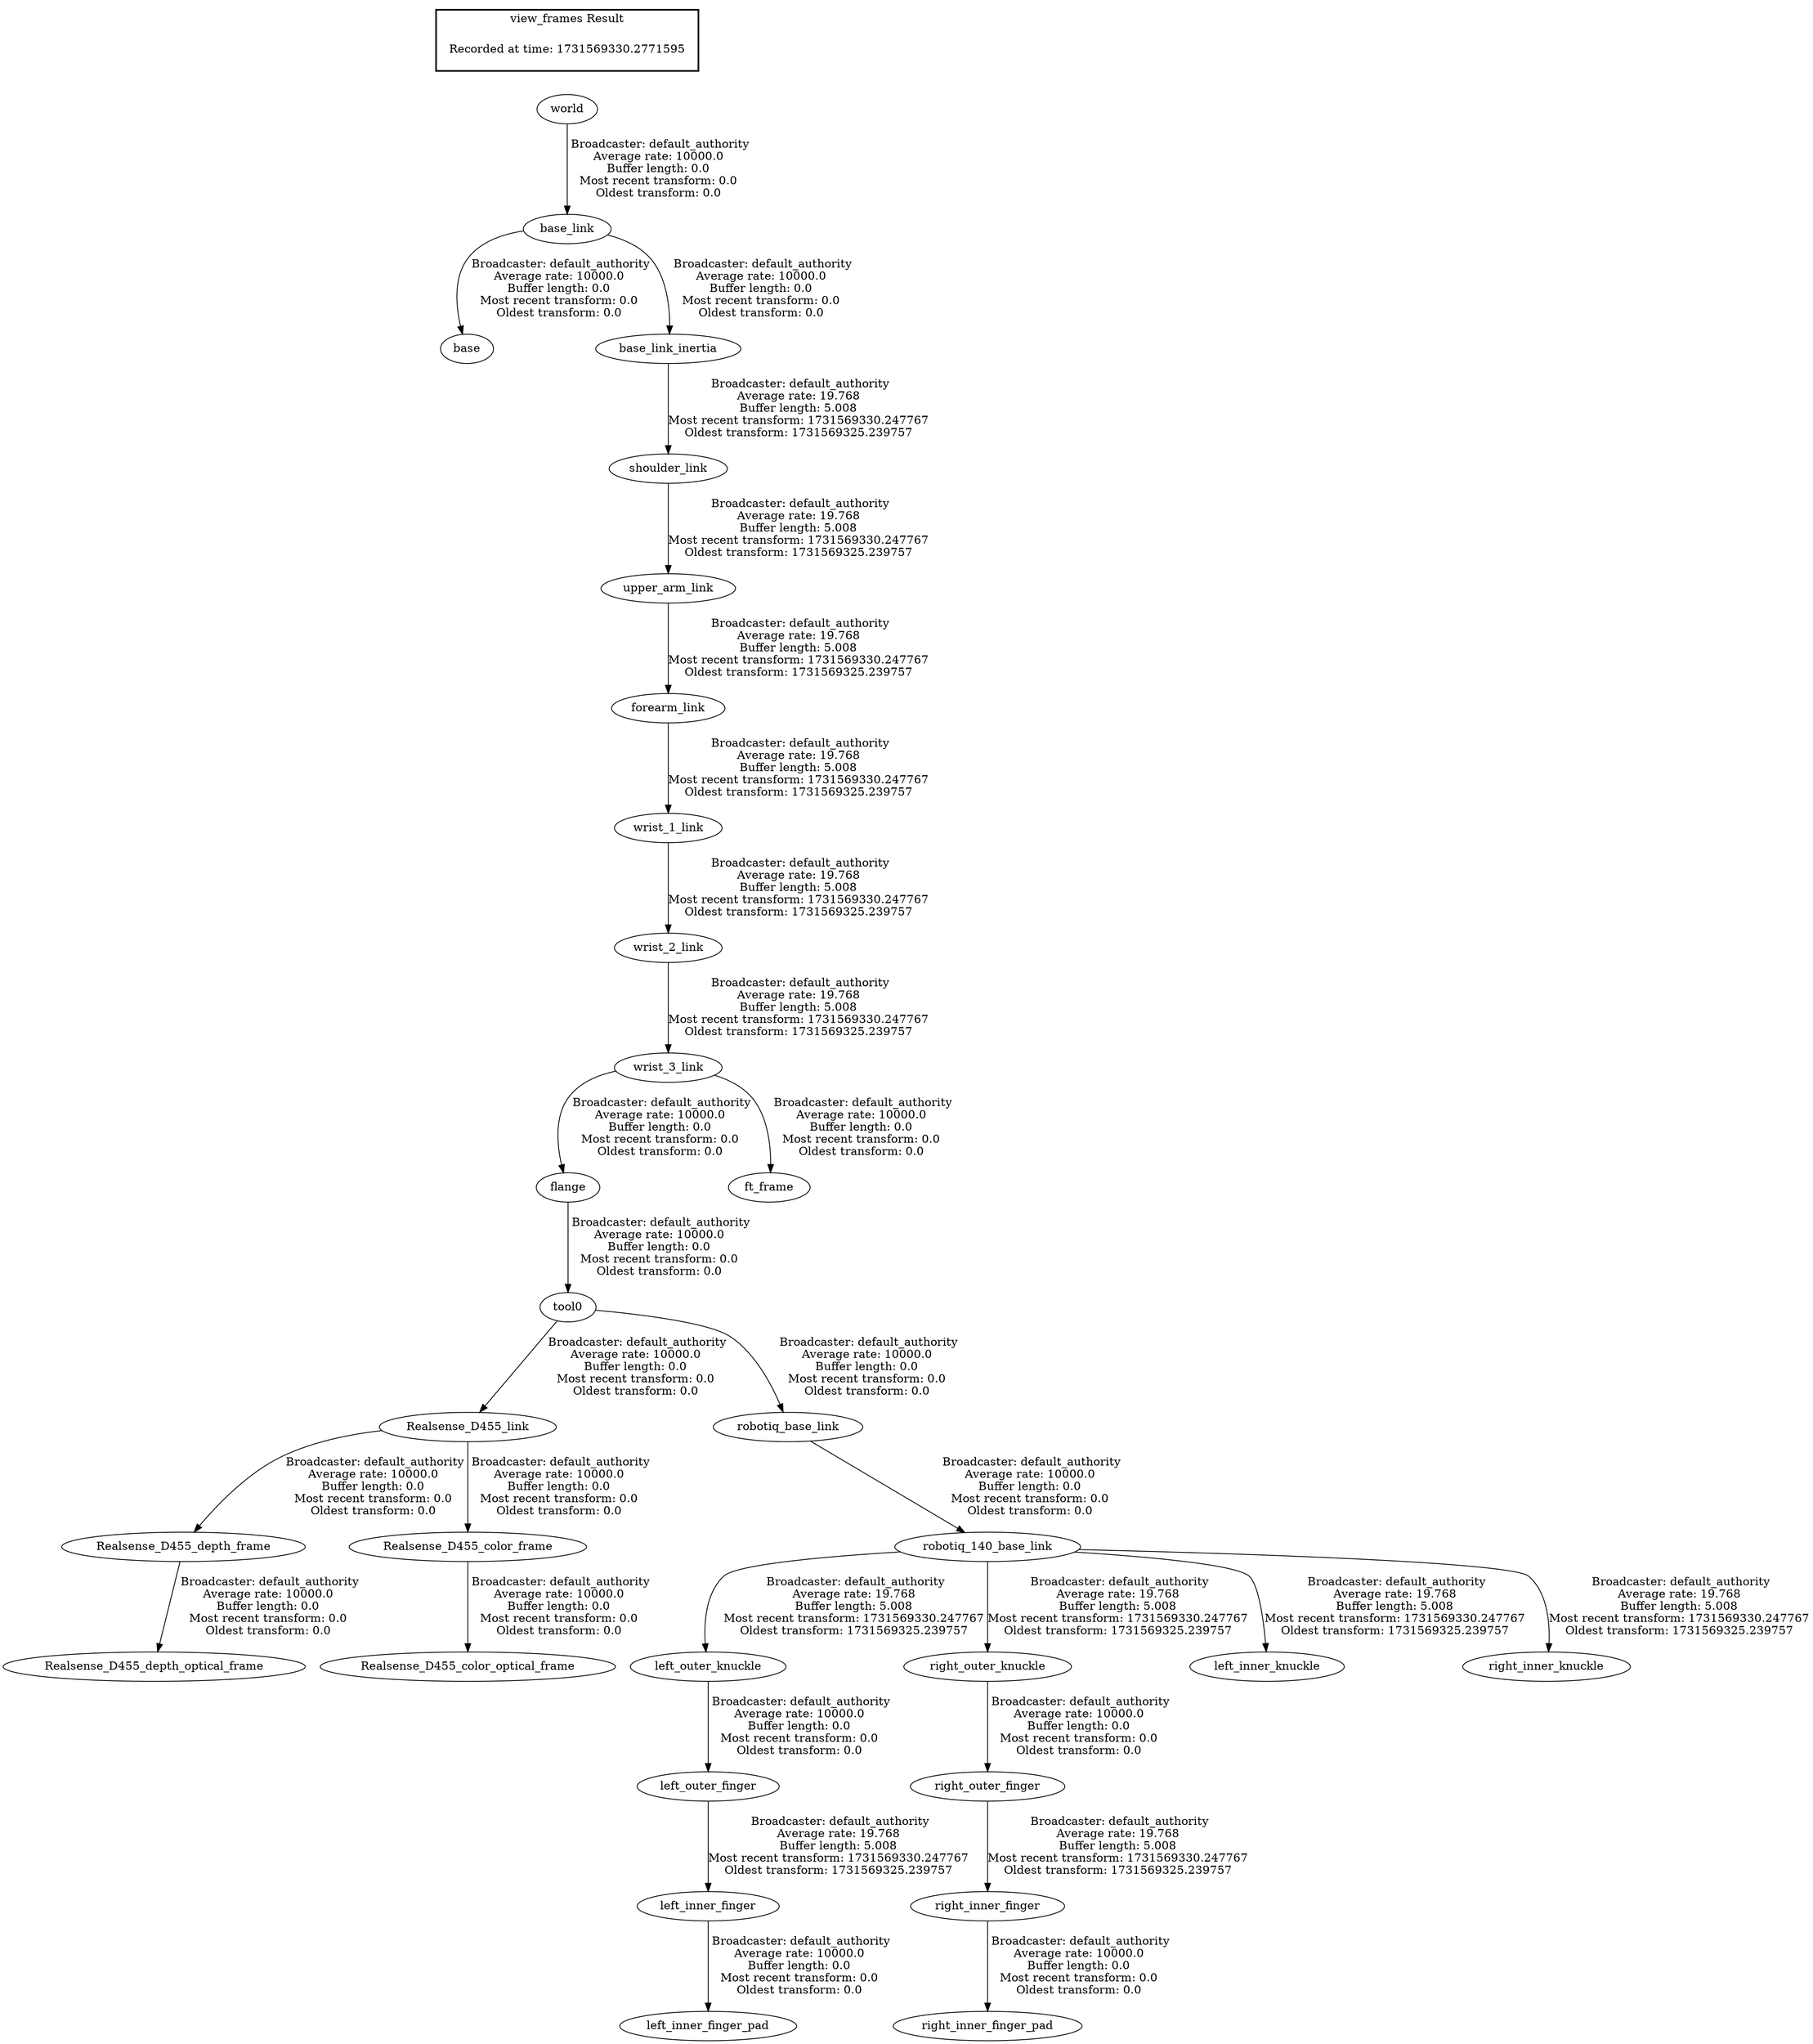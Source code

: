 digraph G {
"tool0" -> "Realsense_D455_link"[label=" Broadcaster: default_authority\nAverage rate: 10000.0\nBuffer length: 0.0\nMost recent transform: 0.0\nOldest transform: 0.0\n"];
"flange" -> "tool0"[label=" Broadcaster: default_authority\nAverage rate: 10000.0\nBuffer length: 0.0\nMost recent transform: 0.0\nOldest transform: 0.0\n"];
"world" -> "base_link"[label=" Broadcaster: default_authority\nAverage rate: 10000.0\nBuffer length: 0.0\nMost recent transform: 0.0\nOldest transform: 0.0\n"];
"base_link" -> "base"[label=" Broadcaster: default_authority\nAverage rate: 10000.0\nBuffer length: 0.0\nMost recent transform: 0.0\nOldest transform: 0.0\n"];
"base_link" -> "base_link_inertia"[label=" Broadcaster: default_authority\nAverage rate: 10000.0\nBuffer length: 0.0\nMost recent transform: 0.0\nOldest transform: 0.0\n"];
"wrist_3_link" -> "flange"[label=" Broadcaster: default_authority\nAverage rate: 10000.0\nBuffer length: 0.0\nMost recent transform: 0.0\nOldest transform: 0.0\n"];
"left_inner_finger" -> "left_inner_finger_pad"[label=" Broadcaster: default_authority\nAverage rate: 10000.0\nBuffer length: 0.0\nMost recent transform: 0.0\nOldest transform: 0.0\n"];
"left_outer_finger" -> "left_inner_finger"[label=" Broadcaster: default_authority\nAverage rate: 19.768\nBuffer length: 5.008\nMost recent transform: 1731569330.247767\nOldest transform: 1731569325.239757\n"];
"left_outer_knuckle" -> "left_outer_finger"[label=" Broadcaster: default_authority\nAverage rate: 10000.0\nBuffer length: 0.0\nMost recent transform: 0.0\nOldest transform: 0.0\n"];
"robotiq_140_base_link" -> "left_outer_knuckle"[label=" Broadcaster: default_authority\nAverage rate: 19.768\nBuffer length: 5.008\nMost recent transform: 1731569330.247767\nOldest transform: 1731569325.239757\n"];
"right_inner_finger" -> "right_inner_finger_pad"[label=" Broadcaster: default_authority\nAverage rate: 10000.0\nBuffer length: 0.0\nMost recent transform: 0.0\nOldest transform: 0.0\n"];
"right_outer_finger" -> "right_inner_finger"[label=" Broadcaster: default_authority\nAverage rate: 19.768\nBuffer length: 5.008\nMost recent transform: 1731569330.247767\nOldest transform: 1731569325.239757\n"];
"right_outer_knuckle" -> "right_outer_finger"[label=" Broadcaster: default_authority\nAverage rate: 10000.0\nBuffer length: 0.0\nMost recent transform: 0.0\nOldest transform: 0.0\n"];
"robotiq_140_base_link" -> "right_outer_knuckle"[label=" Broadcaster: default_authority\nAverage rate: 19.768\nBuffer length: 5.008\nMost recent transform: 1731569330.247767\nOldest transform: 1731569325.239757\n"];
"robotiq_base_link" -> "robotiq_140_base_link"[label=" Broadcaster: default_authority\nAverage rate: 10000.0\nBuffer length: 0.0\nMost recent transform: 0.0\nOldest transform: 0.0\n"];
"tool0" -> "robotiq_base_link"[label=" Broadcaster: default_authority\nAverage rate: 10000.0\nBuffer length: 0.0\nMost recent transform: 0.0\nOldest transform: 0.0\n"];
"wrist_2_link" -> "wrist_3_link"[label=" Broadcaster: default_authority\nAverage rate: 19.768\nBuffer length: 5.008\nMost recent transform: 1731569330.247767\nOldest transform: 1731569325.239757\n"];
"wrist_3_link" -> "ft_frame"[label=" Broadcaster: default_authority\nAverage rate: 10000.0\nBuffer length: 0.0\nMost recent transform: 0.0\nOldest transform: 0.0\n"];
"upper_arm_link" -> "forearm_link"[label=" Broadcaster: default_authority\nAverage rate: 19.768\nBuffer length: 5.008\nMost recent transform: 1731569330.247767\nOldest transform: 1731569325.239757\n"];
"shoulder_link" -> "upper_arm_link"[label=" Broadcaster: default_authority\nAverage rate: 19.768\nBuffer length: 5.008\nMost recent transform: 1731569330.247767\nOldest transform: 1731569325.239757\n"];
"robotiq_140_base_link" -> "left_inner_knuckle"[label=" Broadcaster: default_authority\nAverage rate: 19.768\nBuffer length: 5.008\nMost recent transform: 1731569330.247767\nOldest transform: 1731569325.239757\n"];
"robotiq_140_base_link" -> "right_inner_knuckle"[label=" Broadcaster: default_authority\nAverage rate: 19.768\nBuffer length: 5.008\nMost recent transform: 1731569330.247767\nOldest transform: 1731569325.239757\n"];
"base_link_inertia" -> "shoulder_link"[label=" Broadcaster: default_authority\nAverage rate: 19.768\nBuffer length: 5.008\nMost recent transform: 1731569330.247767\nOldest transform: 1731569325.239757\n"];
"forearm_link" -> "wrist_1_link"[label=" Broadcaster: default_authority\nAverage rate: 19.768\nBuffer length: 5.008\nMost recent transform: 1731569330.247767\nOldest transform: 1731569325.239757\n"];
"wrist_1_link" -> "wrist_2_link"[label=" Broadcaster: default_authority\nAverage rate: 19.768\nBuffer length: 5.008\nMost recent transform: 1731569330.247767\nOldest transform: 1731569325.239757\n"];
"Realsense_D455_link" -> "Realsense_D455_depth_frame"[label=" Broadcaster: default_authority\nAverage rate: 10000.0\nBuffer length: 0.0\nMost recent transform: 0.0\nOldest transform: 0.0\n"];
"Realsense_D455_depth_frame" -> "Realsense_D455_depth_optical_frame"[label=" Broadcaster: default_authority\nAverage rate: 10000.0\nBuffer length: 0.0\nMost recent transform: 0.0\nOldest transform: 0.0\n"];
"Realsense_D455_link" -> "Realsense_D455_color_frame"[label=" Broadcaster: default_authority\nAverage rate: 10000.0\nBuffer length: 0.0\nMost recent transform: 0.0\nOldest transform: 0.0\n"];
"Realsense_D455_color_frame" -> "Realsense_D455_color_optical_frame"[label=" Broadcaster: default_authority\nAverage rate: 10000.0\nBuffer length: 0.0\nMost recent transform: 0.0\nOldest transform: 0.0\n"];
edge [style=invis];
 subgraph cluster_legend { style=bold; color=black; label ="view_frames Result";
"Recorded at time: 1731569330.2771595"[ shape=plaintext ] ;
}->"world";
}